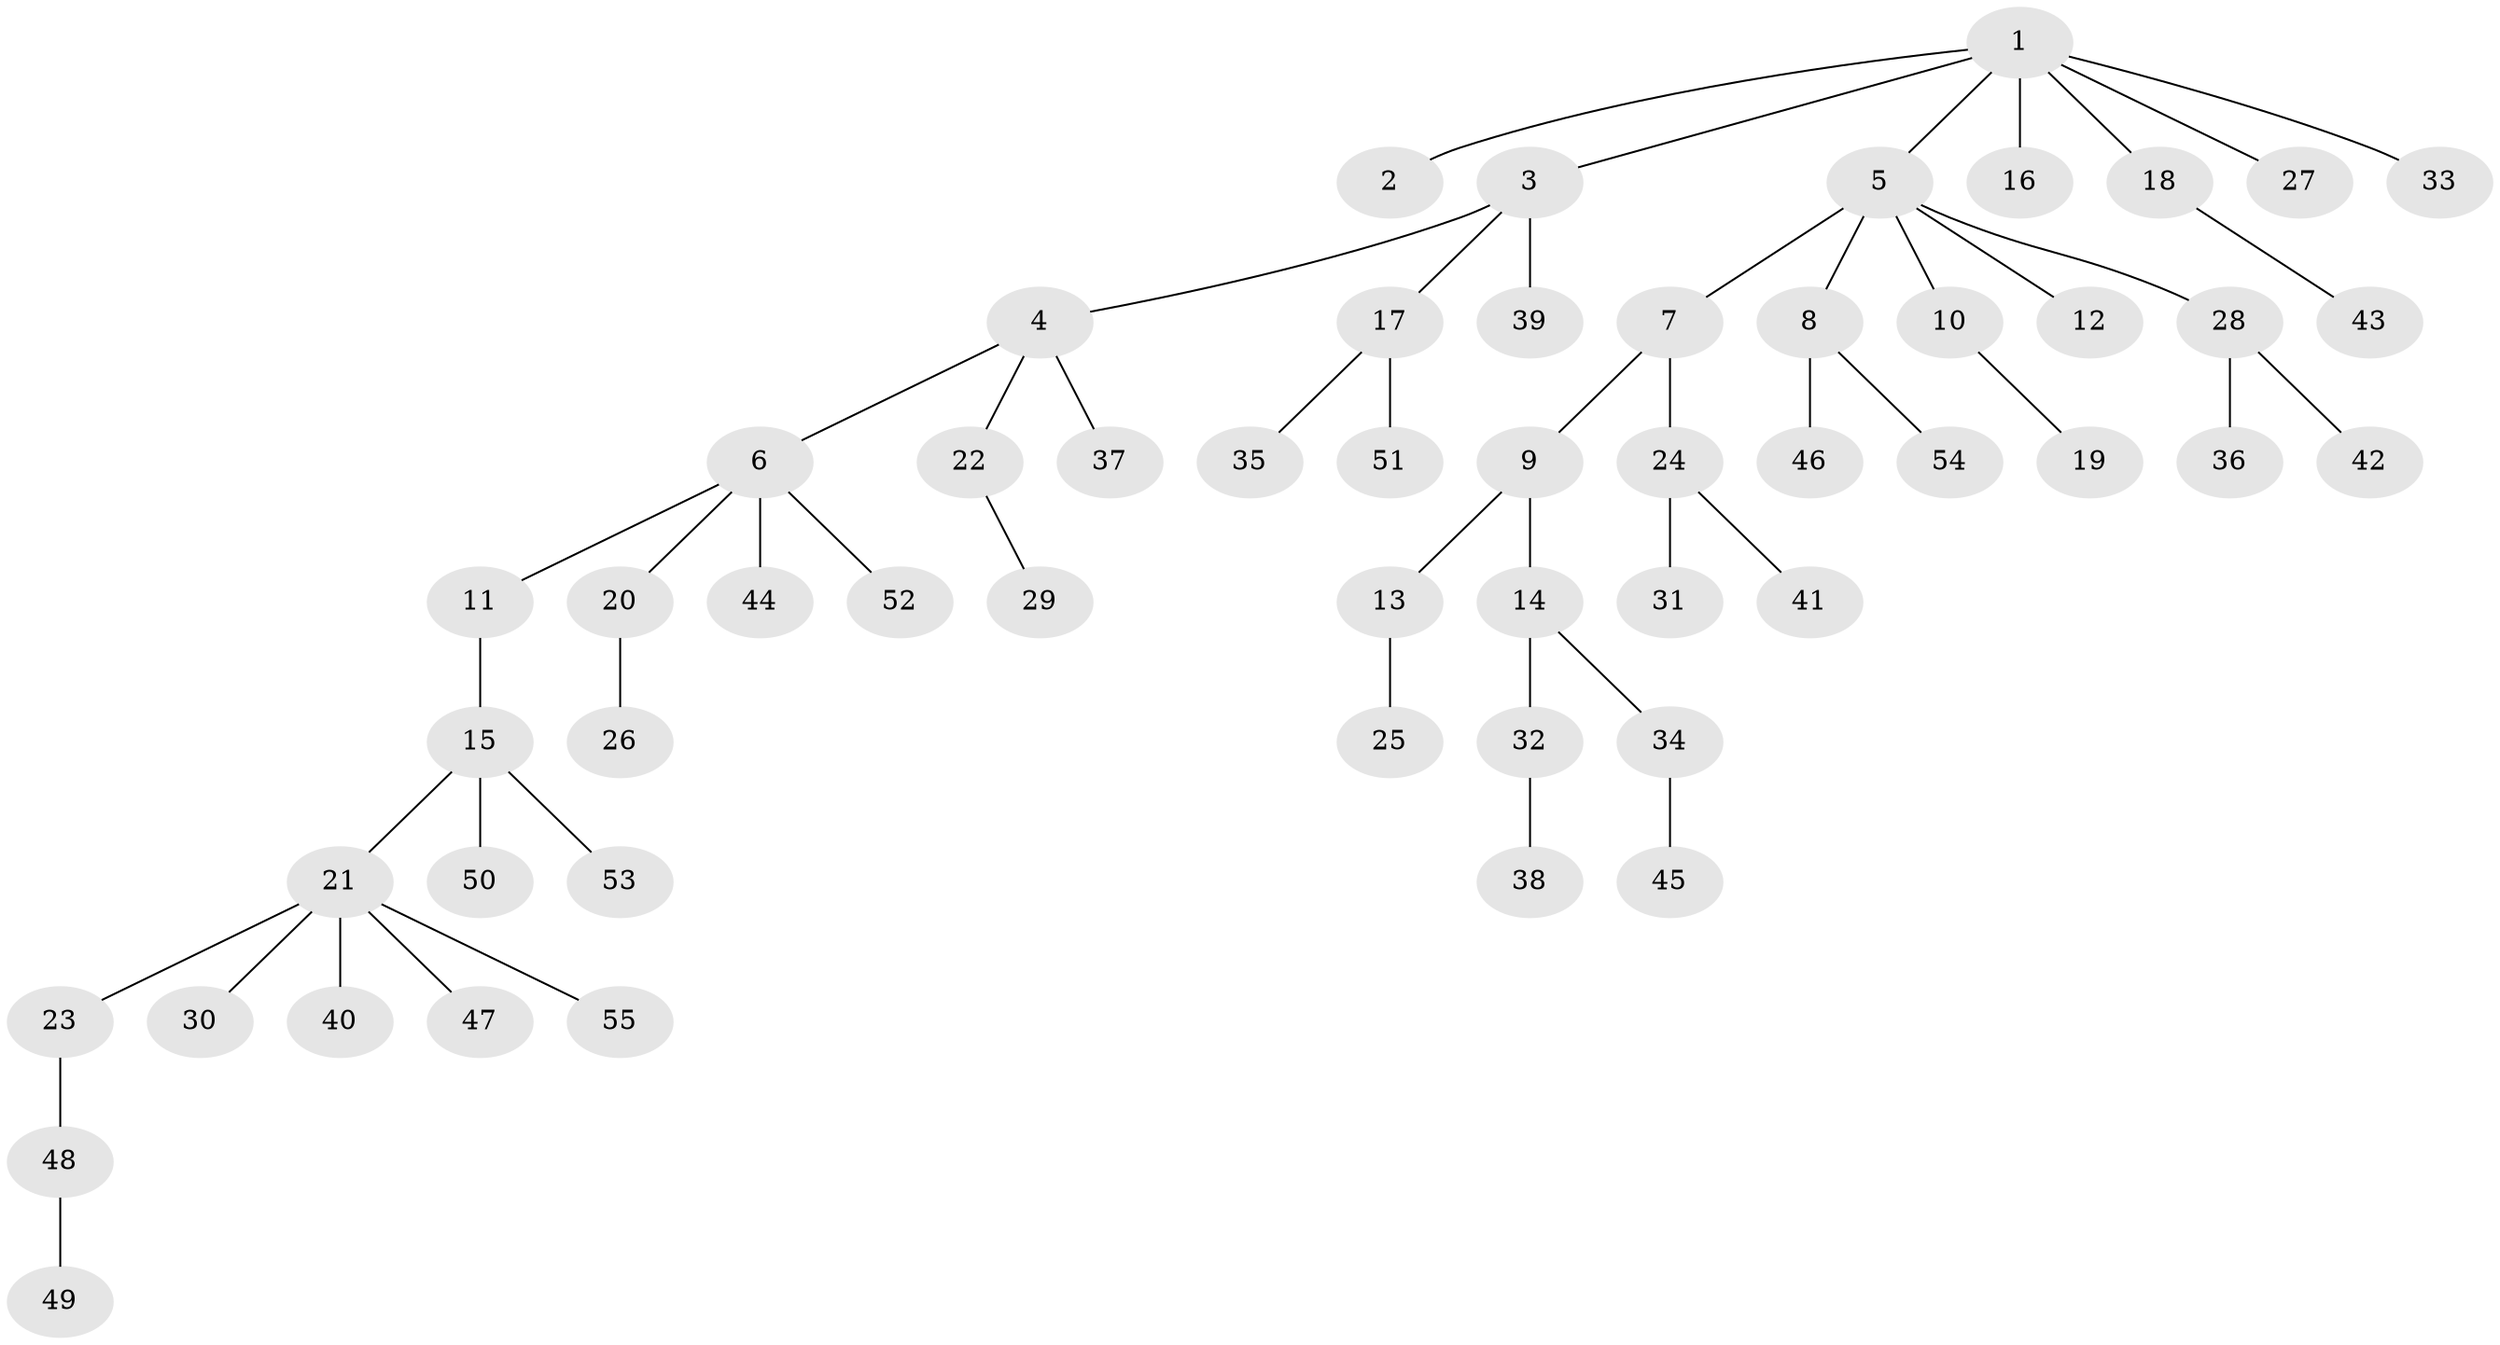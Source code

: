 // coarse degree distribution, {6: 0.045454545454545456, 3: 0.22727272727272727, 2: 0.22727272727272727, 1: 0.5}
// Generated by graph-tools (version 1.1) at 2025/19/03/04/25 18:19:21]
// undirected, 55 vertices, 54 edges
graph export_dot {
graph [start="1"]
  node [color=gray90,style=filled];
  1;
  2;
  3;
  4;
  5;
  6;
  7;
  8;
  9;
  10;
  11;
  12;
  13;
  14;
  15;
  16;
  17;
  18;
  19;
  20;
  21;
  22;
  23;
  24;
  25;
  26;
  27;
  28;
  29;
  30;
  31;
  32;
  33;
  34;
  35;
  36;
  37;
  38;
  39;
  40;
  41;
  42;
  43;
  44;
  45;
  46;
  47;
  48;
  49;
  50;
  51;
  52;
  53;
  54;
  55;
  1 -- 2;
  1 -- 3;
  1 -- 5;
  1 -- 16;
  1 -- 18;
  1 -- 27;
  1 -- 33;
  3 -- 4;
  3 -- 17;
  3 -- 39;
  4 -- 6;
  4 -- 22;
  4 -- 37;
  5 -- 7;
  5 -- 8;
  5 -- 10;
  5 -- 12;
  5 -- 28;
  6 -- 11;
  6 -- 20;
  6 -- 44;
  6 -- 52;
  7 -- 9;
  7 -- 24;
  8 -- 46;
  8 -- 54;
  9 -- 13;
  9 -- 14;
  10 -- 19;
  11 -- 15;
  13 -- 25;
  14 -- 32;
  14 -- 34;
  15 -- 21;
  15 -- 50;
  15 -- 53;
  17 -- 35;
  17 -- 51;
  18 -- 43;
  20 -- 26;
  21 -- 23;
  21 -- 30;
  21 -- 40;
  21 -- 47;
  21 -- 55;
  22 -- 29;
  23 -- 48;
  24 -- 31;
  24 -- 41;
  28 -- 36;
  28 -- 42;
  32 -- 38;
  34 -- 45;
  48 -- 49;
}
